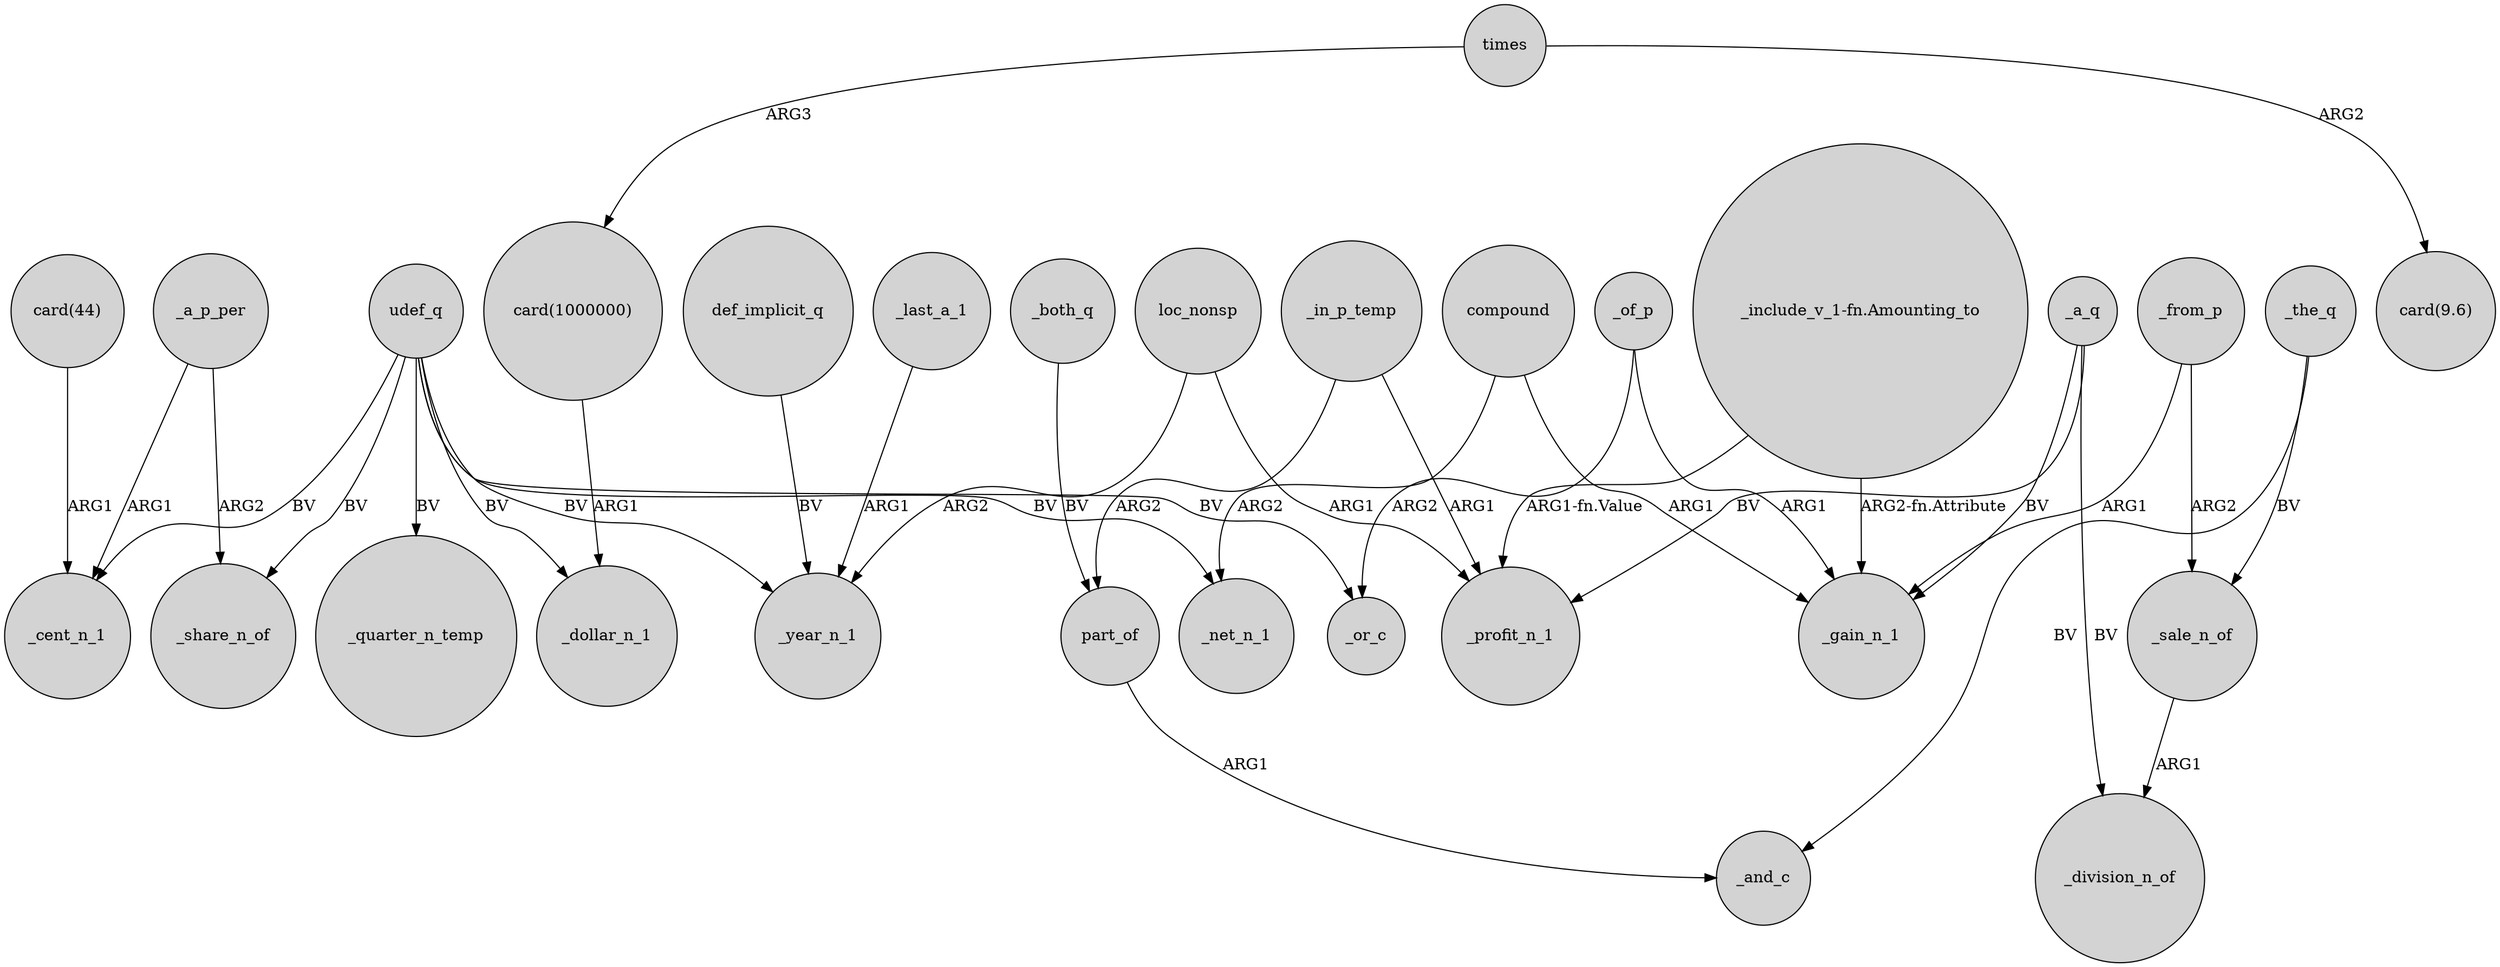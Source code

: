 digraph {
	node [shape=circle style=filled]
	compound -> _net_n_1 [label=ARG2]
	_a_p_per -> _cent_n_1 [label=ARG1]
	_the_q -> _and_c [label=BV]
	def_implicit_q -> _year_n_1 [label=BV]
	loc_nonsp -> _profit_n_1 [label=ARG1]
	times -> "card(1000000)" [label=ARG3]
	_in_p_temp -> _profit_n_1 [label=ARG1]
	_sale_n_of -> _division_n_of [label=ARG1]
	"_include_v_1-fn.Amounting_to" -> _gain_n_1 [label="ARG2-fn.Attribute"]
	"_include_v_1-fn.Amounting_to" -> _profit_n_1 [label="ARG1-fn.Value"]
	_of_p -> _gain_n_1 [label=ARG1]
	udef_q -> _cent_n_1 [label=BV]
	loc_nonsp -> _year_n_1 [label=ARG2]
	udef_q -> _or_c [label=BV]
	_from_p -> _sale_n_of [label=ARG2]
	_in_p_temp -> part_of [label=ARG2]
	_a_p_per -> _share_n_of [label=ARG2]
	"card(44)" -> _cent_n_1 [label=ARG1]
	_both_q -> part_of [label=BV]
	part_of -> _and_c [label=ARG1]
	udef_q -> _share_n_of [label=BV]
	udef_q -> _net_n_1 [label=BV]
	_last_a_1 -> _year_n_1 [label=ARG1]
	udef_q -> _dollar_n_1 [label=BV]
	_a_q -> _gain_n_1 [label=BV]
	"card(1000000)" -> _dollar_n_1 [label=ARG1]
	udef_q -> _quarter_n_temp [label=BV]
	udef_q -> _year_n_1 [label=BV]
	compound -> _gain_n_1 [label=ARG1]
	_of_p -> _or_c [label=ARG2]
	times -> "card(9.6)" [label=ARG2]
	_a_q -> _profit_n_1 [label=BV]
	_from_p -> _gain_n_1 [label=ARG1]
	_the_q -> _sale_n_of [label=BV]
	_a_q -> _division_n_of [label=BV]
}
